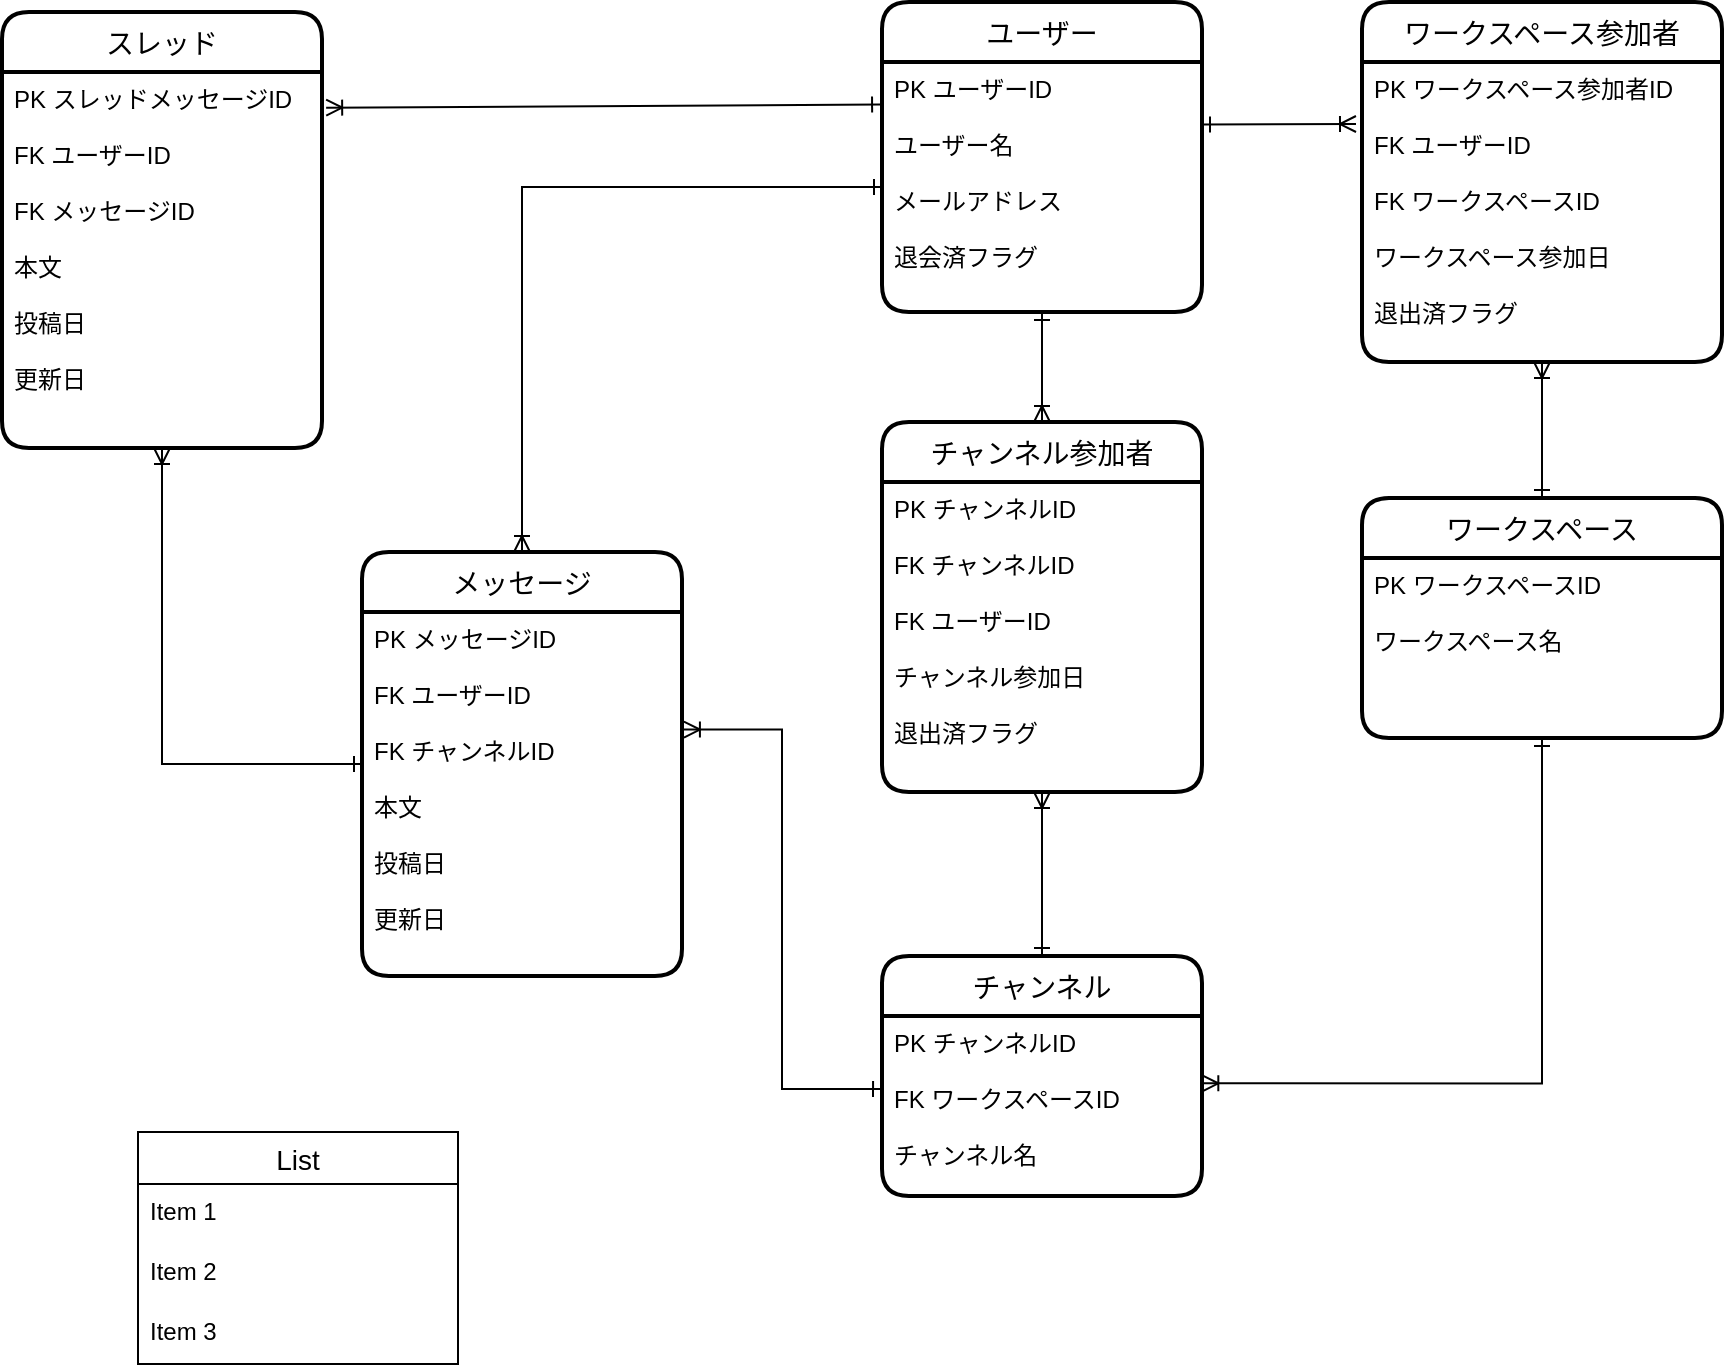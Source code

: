 <mxfile>
    <diagram id="qUVYGY9ncLnhXLDi6-E8" name="ページ1">
        <mxGraphModel dx="723" dy="600" grid="0" gridSize="5" guides="1" tooltips="1" connect="1" arrows="1" fold="1" page="0" pageScale="1" pageWidth="827" pageHeight="1169" background="#ffffff" math="0" shadow="0">
            <root>
                <mxCell id="0"/>
                <mxCell id="1" parent="0"/>
                <mxCell id="iJ2gJyO2lyolsb5v6S-S-19" style="edgeStyle=orthogonalEdgeStyle;rounded=0;orthogonalLoop=1;jettySize=auto;html=1;exitX=0;exitY=0.5;exitDx=0;exitDy=0;entryX=0.5;entryY=1;entryDx=0;entryDy=0;startArrow=ERone;startFill=0;endArrow=ERoneToMany;endFill=0;" parent="1" source="2" target="iJ2gJyO2lyolsb5v6S-S-14" edge="1">
                    <mxGeometry relative="1" as="geometry"/>
                </mxCell>
                <mxCell id="2" value="メッセージ" style="swimlane;childLayout=stackLayout;horizontal=1;startSize=30;horizontalStack=0;rounded=1;fontSize=14;fontStyle=0;strokeWidth=2;resizeParent=0;resizeLast=1;shadow=0;dashed=0;align=center;" parent="1" vertex="1">
                    <mxGeometry x="375" y="325" width="160" height="212" as="geometry"/>
                </mxCell>
                <mxCell id="3" value="PK メッセージID&#10;&#10;FK ユーザーID&#10;&#10;FK チャンネルID&#10;&#10;本文&#10;&#10;投稿日&#10;&#10;更新日" style="align=left;strokeColor=none;fillColor=none;spacingLeft=4;fontSize=12;verticalAlign=top;resizable=0;rotatable=0;part=1;" parent="2" vertex="1">
                    <mxGeometry y="30" width="160" height="182" as="geometry"/>
                </mxCell>
                <mxCell id="7" value="ユーザー" style="swimlane;childLayout=stackLayout;horizontal=1;startSize=30;horizontalStack=0;rounded=1;fontSize=14;fontStyle=0;strokeWidth=2;resizeParent=0;resizeLast=1;shadow=0;dashed=0;align=center;" parent="1" vertex="1">
                    <mxGeometry x="635" y="50" width="160" height="155" as="geometry"/>
                </mxCell>
                <mxCell id="8" value="PK ユーザーID&#10;&#10;ユーザー名&#10;&#10;メールアドレス&#10;&#10;退会済フラグ" style="align=left;strokeColor=none;fillColor=none;spacingLeft=4;fontSize=12;verticalAlign=top;resizable=0;rotatable=0;part=1;" parent="7" vertex="1">
                    <mxGeometry y="30" width="160" height="125" as="geometry"/>
                </mxCell>
                <mxCell id="9" value="チャンネル" style="swimlane;childLayout=stackLayout;horizontal=1;startSize=30;horizontalStack=0;rounded=1;fontSize=14;fontStyle=0;strokeWidth=2;resizeParent=0;resizeLast=1;shadow=0;dashed=0;align=center;" parent="1" vertex="1">
                    <mxGeometry x="635" y="527" width="160" height="120" as="geometry"/>
                </mxCell>
                <mxCell id="10" value="PK チャンネルID&#10;&#10;FK ワークスペースID&#10;&#10;チャンネル名" style="align=left;strokeColor=none;fillColor=none;spacingLeft=4;fontSize=12;verticalAlign=top;resizable=0;rotatable=0;part=1;" parent="9" vertex="1">
                    <mxGeometry y="30" width="160" height="90" as="geometry"/>
                </mxCell>
                <mxCell id="iJ2gJyO2lyolsb5v6S-S-13" value="スレッド" style="swimlane;childLayout=stackLayout;horizontal=1;startSize=30;horizontalStack=0;rounded=1;fontSize=14;fontStyle=0;strokeWidth=2;resizeParent=0;resizeLast=1;shadow=0;dashed=0;align=center;" parent="1" vertex="1">
                    <mxGeometry x="195" y="55" width="160" height="218" as="geometry"/>
                </mxCell>
                <mxCell id="iJ2gJyO2lyolsb5v6S-S-14" value="PK スレッドメッセージID&#10;&#10;FK ユーザーID&#10;&#10;FK メッセージID&#10;&#10;本文&#10;&#10;投稿日&#10;&#10;更新日&#10;&#10;" style="align=left;strokeColor=none;fillColor=none;spacingLeft=4;fontSize=12;verticalAlign=top;resizable=0;rotatable=0;part=1;" parent="iJ2gJyO2lyolsb5v6S-S-13" vertex="1">
                    <mxGeometry y="30" width="160" height="188" as="geometry"/>
                </mxCell>
                <mxCell id="iJ2gJyO2lyolsb5v6S-S-15" value="チャンネル参加者" style="swimlane;childLayout=stackLayout;horizontal=1;startSize=30;horizontalStack=0;rounded=1;fontSize=14;fontStyle=0;strokeWidth=2;resizeParent=0;resizeLast=1;shadow=0;dashed=0;align=center;" parent="1" vertex="1">
                    <mxGeometry x="635" y="260" width="160" height="185" as="geometry"/>
                </mxCell>
                <mxCell id="iJ2gJyO2lyolsb5v6S-S-16" value="PK チャンネルID&#10;&#10;FK チャンネルID&#10;&#10;FK ユーザーID&#10;&#10;チャンネル参加日&#10;&#10;退出済フラグ&#10;&#10;" style="align=left;strokeColor=none;fillColor=none;spacingLeft=4;fontSize=12;verticalAlign=top;resizable=0;rotatable=0;part=1;" parent="iJ2gJyO2lyolsb5v6S-S-15" vertex="1">
                    <mxGeometry y="30" width="160" height="155" as="geometry"/>
                </mxCell>
                <mxCell id="iJ2gJyO2lyolsb5v6S-S-17" style="rounded=0;orthogonalLoop=1;jettySize=auto;html=1;exitX=-0.006;exitY=0.17;exitDx=0;exitDy=0;startArrow=ERone;startFill=0;endArrow=ERoneToMany;endFill=0;exitPerimeter=0;entryX=1.013;entryY=0.095;entryDx=0;entryDy=0;entryPerimeter=0;" parent="1" source="8" target="iJ2gJyO2lyolsb5v6S-S-14" edge="1">
                    <mxGeometry relative="1" as="geometry">
                        <mxPoint x="339" y="123" as="targetPoint"/>
                    </mxGeometry>
                </mxCell>
                <mxCell id="iJ2gJyO2lyolsb5v6S-S-20" style="edgeStyle=orthogonalEdgeStyle;rounded=0;orthogonalLoop=1;jettySize=auto;html=1;exitX=0.5;exitY=1;exitDx=0;exitDy=0;entryX=0.5;entryY=0;entryDx=0;entryDy=0;startArrow=ERone;startFill=0;endArrow=ERoneToMany;endFill=0;" parent="1" source="8" target="iJ2gJyO2lyolsb5v6S-S-15" edge="1">
                    <mxGeometry relative="1" as="geometry"/>
                </mxCell>
                <mxCell id="iJ2gJyO2lyolsb5v6S-S-21" style="edgeStyle=orthogonalEdgeStyle;rounded=0;orthogonalLoop=1;jettySize=auto;html=1;exitX=0.5;exitY=0;exitDx=0;exitDy=0;entryX=0.5;entryY=1;entryDx=0;entryDy=0;startArrow=ERone;startFill=0;endArrow=ERoneToMany;endFill=0;" parent="1" source="9" target="iJ2gJyO2lyolsb5v6S-S-16" edge="1">
                    <mxGeometry relative="1" as="geometry"/>
                </mxCell>
                <mxCell id="iJ2gJyO2lyolsb5v6S-S-22" style="edgeStyle=orthogonalEdgeStyle;rounded=0;orthogonalLoop=1;jettySize=auto;html=1;exitX=0;exitY=0.5;exitDx=0;exitDy=0;startArrow=ERone;startFill=0;endArrow=ERoneToMany;endFill=0;entryX=0.5;entryY=0;entryDx=0;entryDy=0;" parent="1" source="8" target="2" edge="1">
                    <mxGeometry relative="1" as="geometry">
                        <mxPoint x="460" y="270" as="targetPoint"/>
                    </mxGeometry>
                </mxCell>
                <mxCell id="iJ2gJyO2lyolsb5v6S-S-23" style="edgeStyle=orthogonalEdgeStyle;rounded=0;orthogonalLoop=1;jettySize=auto;html=1;exitX=-0.003;exitY=0.406;exitDx=0;exitDy=0;entryX=1.006;entryY=0.323;entryDx=0;entryDy=0;entryPerimeter=0;startArrow=ERone;startFill=0;endArrow=ERoneToMany;endFill=0;exitPerimeter=0;" parent="1" source="10" target="3" edge="1">
                    <mxGeometry relative="1" as="geometry"/>
                </mxCell>
                <mxCell id="iJ2gJyO2lyolsb5v6S-S-24" value="ワークスペース参加者" style="swimlane;childLayout=stackLayout;horizontal=1;startSize=30;horizontalStack=0;rounded=1;fontSize=14;fontStyle=0;strokeWidth=2;resizeParent=0;resizeLast=1;shadow=0;dashed=0;align=center;" parent="1" vertex="1">
                    <mxGeometry x="875" y="50" width="180" height="180" as="geometry"/>
                </mxCell>
                <mxCell id="iJ2gJyO2lyolsb5v6S-S-25" value="PK ワークスペース参加者ID&#10;&#10;FK ユーザーID&#10;&#10;FK ワークスペースID&#10;&#10;ワークスペース参加日&#10;&#10;退出済フラグ&#10;" style="align=left;strokeColor=none;fillColor=none;spacingLeft=4;fontSize=12;verticalAlign=top;resizable=0;rotatable=0;part=1;" parent="iJ2gJyO2lyolsb5v6S-S-24" vertex="1">
                    <mxGeometry y="30" width="180" height="150" as="geometry"/>
                </mxCell>
                <mxCell id="iJ2gJyO2lyolsb5v6S-S-31" style="edgeStyle=orthogonalEdgeStyle;rounded=0;orthogonalLoop=1;jettySize=auto;html=1;exitX=0.5;exitY=0;exitDx=0;exitDy=0;entryX=0.5;entryY=1;entryDx=0;entryDy=0;endArrow=ERoneToMany;endFill=0;startArrow=ERone;startFill=0;" parent="1" source="iJ2gJyO2lyolsb5v6S-S-27" target="iJ2gJyO2lyolsb5v6S-S-25" edge="1">
                    <mxGeometry relative="1" as="geometry"/>
                </mxCell>
                <mxCell id="iJ2gJyO2lyolsb5v6S-S-27" value="ワークスペース" style="swimlane;childLayout=stackLayout;horizontal=1;startSize=30;horizontalStack=0;rounded=1;fontSize=14;fontStyle=0;strokeWidth=2;resizeParent=0;resizeLast=1;shadow=0;dashed=0;align=center;" parent="1" vertex="1">
                    <mxGeometry x="875" y="298" width="180" height="120" as="geometry"/>
                </mxCell>
                <mxCell id="iJ2gJyO2lyolsb5v6S-S-28" value="PK ワークスペースID&#10;&#10;ワークスペース名" style="align=left;strokeColor=none;fillColor=none;spacingLeft=4;fontSize=12;verticalAlign=top;resizable=0;rotatable=0;part=1;" parent="iJ2gJyO2lyolsb5v6S-S-27" vertex="1">
                    <mxGeometry y="30" width="180" height="90" as="geometry"/>
                </mxCell>
                <mxCell id="iJ2gJyO2lyolsb5v6S-S-29" style="edgeStyle=orthogonalEdgeStyle;rounded=0;orthogonalLoop=1;jettySize=auto;html=1;entryX=1.001;entryY=0.374;entryDx=0;entryDy=0;entryPerimeter=0;exitX=0.5;exitY=1;exitDx=0;exitDy=0;startArrow=ERone;startFill=0;endArrow=ERoneToMany;endFill=0;" parent="1" source="iJ2gJyO2lyolsb5v6S-S-27" target="10" edge="1">
                    <mxGeometry relative="1" as="geometry"/>
                </mxCell>
                <mxCell id="iJ2gJyO2lyolsb5v6S-S-30" style="rounded=0;orthogonalLoop=1;jettySize=auto;html=1;exitX=1;exitY=0.25;exitDx=0;exitDy=0;startArrow=ERone;startFill=0;endArrow=ERoneToMany;endFill=0;" parent="1" source="8" edge="1">
                    <mxGeometry relative="1" as="geometry">
                        <mxPoint x="872" y="111" as="targetPoint"/>
                    </mxGeometry>
                </mxCell>
                <mxCell id="15" value="List" style="swimlane;fontStyle=0;childLayout=stackLayout;horizontal=1;startSize=26;horizontalStack=0;resizeParent=1;resizeParentMax=0;resizeLast=0;collapsible=1;marginBottom=0;align=center;fontSize=14;" vertex="1" parent="1">
                    <mxGeometry x="263" y="615" width="160" height="116" as="geometry"/>
                </mxCell>
                <mxCell id="16" value="Item 1" style="text;strokeColor=none;fillColor=none;spacingLeft=4;spacingRight=4;overflow=hidden;rotatable=0;points=[[0,0.5],[1,0.5]];portConstraint=eastwest;fontSize=12;" vertex="1" parent="15">
                    <mxGeometry y="26" width="160" height="30" as="geometry"/>
                </mxCell>
                <mxCell id="17" value="Item 2" style="text;strokeColor=none;fillColor=none;spacingLeft=4;spacingRight=4;overflow=hidden;rotatable=0;points=[[0,0.5],[1,0.5]];portConstraint=eastwest;fontSize=12;" vertex="1" parent="15">
                    <mxGeometry y="56" width="160" height="30" as="geometry"/>
                </mxCell>
                <mxCell id="18" value="Item 3" style="text;strokeColor=none;fillColor=none;spacingLeft=4;spacingRight=4;overflow=hidden;rotatable=0;points=[[0,0.5],[1,0.5]];portConstraint=eastwest;fontSize=12;" vertex="1" parent="15">
                    <mxGeometry y="86" width="160" height="30" as="geometry"/>
                </mxCell>
            </root>
        </mxGraphModel>
    </diagram>
</mxfile>